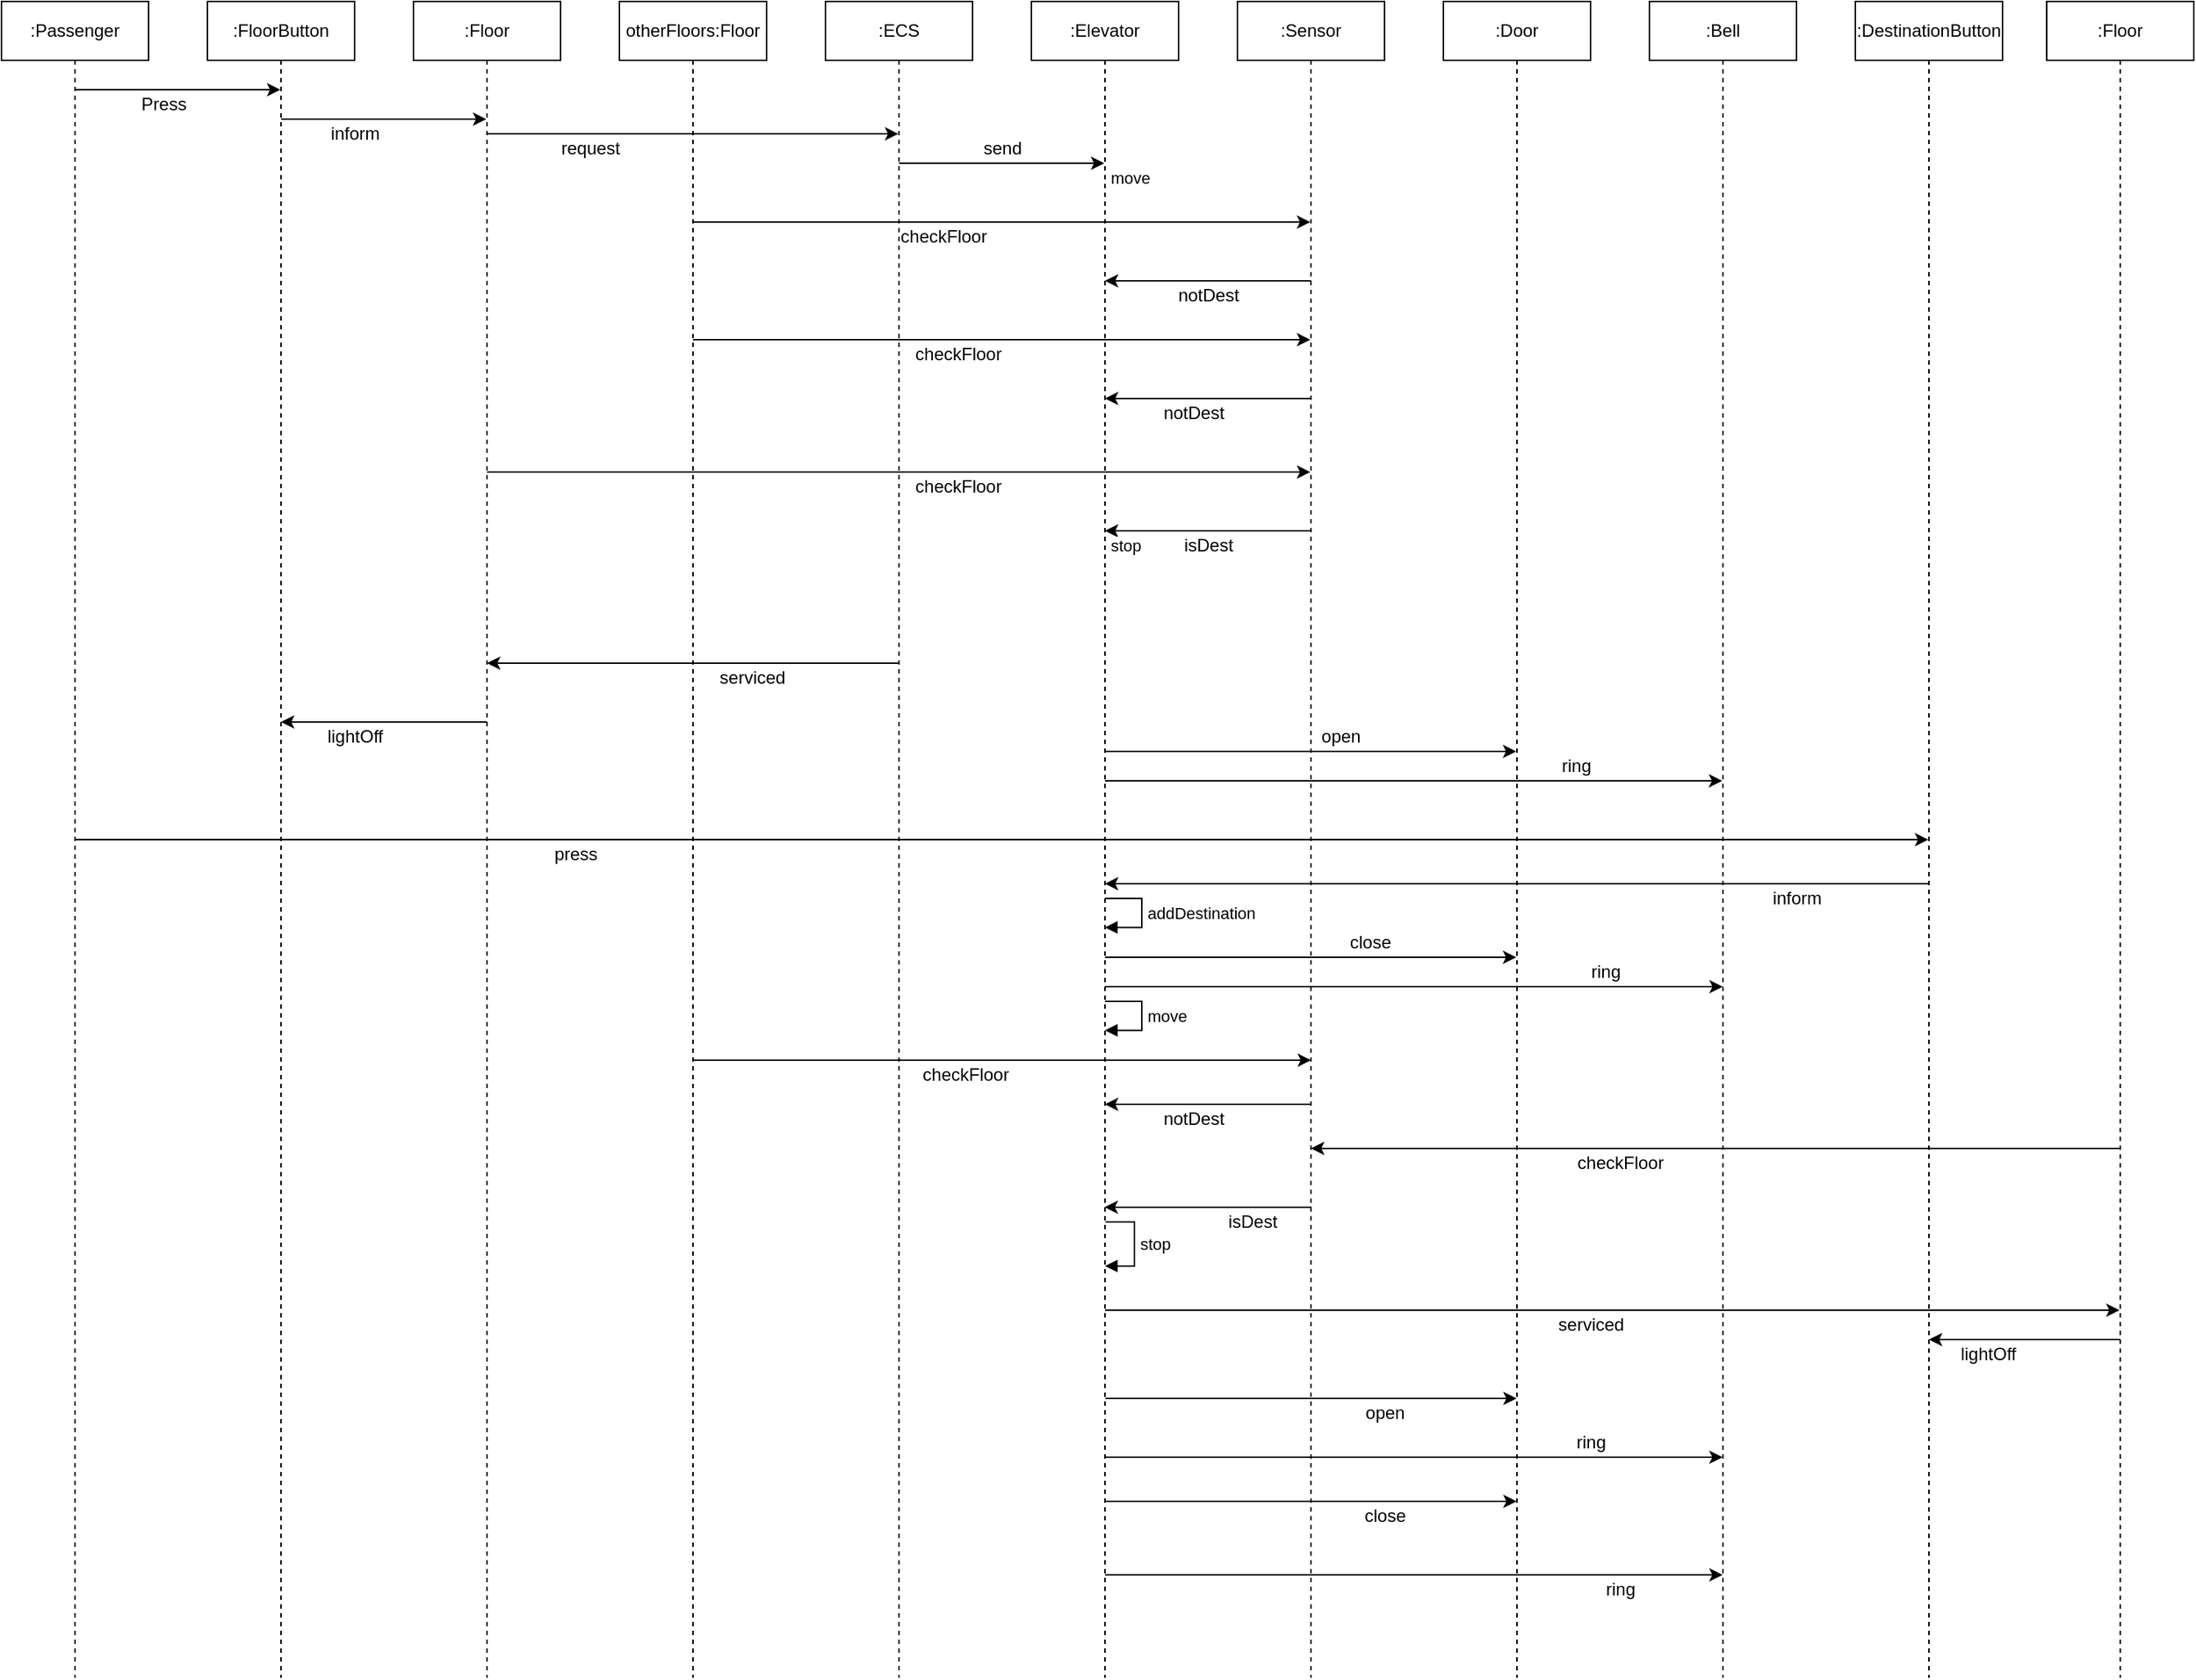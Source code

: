 <mxfile version="14.4.2" type="github">
  <diagram id="kgpKYQtTHZ0yAKxKKP6v" name="Page-1">
    <mxGraphModel dx="1422" dy="800" grid="1" gridSize="10" guides="1" tooltips="1" connect="1" arrows="1" fold="1" page="1" pageScale="1" pageWidth="1700" pageHeight="1100" math="0" shadow="0">
      <root>
        <mxCell id="0" />
        <mxCell id="1" parent="0" />
        <mxCell id="gLsYDMpMzs-rqOwjVJML-1" value=":Passenger" style="shape=umlLifeline;perimeter=lifelinePerimeter;whiteSpace=wrap;html=1;container=1;collapsible=0;recursiveResize=0;outlineConnect=0;" vertex="1" parent="1">
          <mxGeometry x="30" y="70" width="100" height="1140" as="geometry" />
        </mxCell>
        <mxCell id="gLsYDMpMzs-rqOwjVJML-12" value="" style="endArrow=classic;html=1;" edge="1" parent="gLsYDMpMzs-rqOwjVJML-1" target="gLsYDMpMzs-rqOwjVJML-2">
          <mxGeometry width="50" height="50" relative="1" as="geometry">
            <mxPoint x="50" y="60" as="sourcePoint" />
            <mxPoint x="100" y="10" as="targetPoint" />
          </mxGeometry>
        </mxCell>
        <mxCell id="gLsYDMpMzs-rqOwjVJML-2" value=":FloorButton" style="shape=umlLifeline;perimeter=lifelinePerimeter;whiteSpace=wrap;html=1;container=1;collapsible=0;recursiveResize=0;outlineConnect=0;" vertex="1" parent="1">
          <mxGeometry x="170" y="70" width="100" height="1140" as="geometry" />
        </mxCell>
        <mxCell id="gLsYDMpMzs-rqOwjVJML-3" value=":Floor" style="shape=umlLifeline;perimeter=lifelinePerimeter;whiteSpace=wrap;html=1;container=1;collapsible=0;recursiveResize=0;outlineConnect=0;" vertex="1" parent="1">
          <mxGeometry x="310" y="70" width="100" height="1140" as="geometry" />
        </mxCell>
        <mxCell id="gLsYDMpMzs-rqOwjVJML-4" value="otherFloors:Floor" style="shape=umlLifeline;perimeter=lifelinePerimeter;whiteSpace=wrap;html=1;container=1;collapsible=0;recursiveResize=0;outlineConnect=0;" vertex="1" parent="1">
          <mxGeometry x="450" y="70" width="100" height="1140" as="geometry" />
        </mxCell>
        <mxCell id="gLsYDMpMzs-rqOwjVJML-5" value=":ECS" style="shape=umlLifeline;perimeter=lifelinePerimeter;whiteSpace=wrap;html=1;container=1;collapsible=0;recursiveResize=0;outlineConnect=0;" vertex="1" parent="1">
          <mxGeometry x="590" y="70" width="100" height="1140" as="geometry" />
        </mxCell>
        <mxCell id="gLsYDMpMzs-rqOwjVJML-6" value=":Elevator" style="shape=umlLifeline;perimeter=lifelinePerimeter;whiteSpace=wrap;html=1;container=1;collapsible=0;recursiveResize=0;outlineConnect=0;" vertex="1" parent="1">
          <mxGeometry x="730" y="70" width="100" height="1140" as="geometry" />
        </mxCell>
        <mxCell id="gLsYDMpMzs-rqOwjVJML-22" value="" style="endArrow=classic;html=1;" edge="1" parent="gLsYDMpMzs-rqOwjVJML-6" source="gLsYDMpMzs-rqOwjVJML-7">
          <mxGeometry width="50" height="50" relative="1" as="geometry">
            <mxPoint x="185.19" y="360.0" as="sourcePoint" />
            <mxPoint x="50.0" y="360.0" as="targetPoint" />
            <Array as="points">
              <mxPoint x="85" y="360" />
            </Array>
          </mxGeometry>
        </mxCell>
        <mxCell id="gLsYDMpMzs-rqOwjVJML-7" value=":Sensor" style="shape=umlLifeline;perimeter=lifelinePerimeter;whiteSpace=wrap;html=1;container=1;collapsible=0;recursiveResize=0;outlineConnect=0;" vertex="1" parent="1">
          <mxGeometry x="870" y="70" width="100" height="1140" as="geometry" />
        </mxCell>
        <mxCell id="gLsYDMpMzs-rqOwjVJML-8" value=":Door" style="shape=umlLifeline;perimeter=lifelinePerimeter;whiteSpace=wrap;html=1;container=1;collapsible=0;recursiveResize=0;outlineConnect=0;" vertex="1" parent="1">
          <mxGeometry x="1010" y="70" width="100" height="1140" as="geometry" />
        </mxCell>
        <mxCell id="gLsYDMpMzs-rqOwjVJML-9" value=":Bell" style="shape=umlLifeline;perimeter=lifelinePerimeter;whiteSpace=wrap;html=1;container=1;collapsible=0;recursiveResize=0;outlineConnect=0;" vertex="1" parent="1">
          <mxGeometry x="1150" y="70" width="100" height="1140" as="geometry" />
        </mxCell>
        <mxCell id="gLsYDMpMzs-rqOwjVJML-10" value=":DestinationButton" style="shape=umlLifeline;perimeter=lifelinePerimeter;whiteSpace=wrap;html=1;container=1;collapsible=0;recursiveResize=0;outlineConnect=0;" vertex="1" parent="1">
          <mxGeometry x="1290" y="70" width="100" height="1140" as="geometry" />
        </mxCell>
        <mxCell id="gLsYDMpMzs-rqOwjVJML-11" value=":Floor" style="shape=umlLifeline;perimeter=lifelinePerimeter;whiteSpace=wrap;html=1;container=1;collapsible=0;recursiveResize=0;outlineConnect=0;" vertex="1" parent="1">
          <mxGeometry x="1420" y="70" width="100" height="1140" as="geometry" />
        </mxCell>
        <mxCell id="gLsYDMpMzs-rqOwjVJML-13" value="" style="endArrow=classic;html=1;" edge="1" parent="1">
          <mxGeometry width="50" height="50" relative="1" as="geometry">
            <mxPoint x="220" y="150" as="sourcePoint" />
            <mxPoint x="359.5" y="150" as="targetPoint" />
          </mxGeometry>
        </mxCell>
        <mxCell id="gLsYDMpMzs-rqOwjVJML-14" value="" style="endArrow=classic;html=1;" edge="1" parent="1" target="gLsYDMpMzs-rqOwjVJML-5">
          <mxGeometry width="50" height="50" relative="1" as="geometry">
            <mxPoint x="360" y="160" as="sourcePoint" />
            <mxPoint x="499.5" y="160" as="targetPoint" />
          </mxGeometry>
        </mxCell>
        <mxCell id="gLsYDMpMzs-rqOwjVJML-15" value="" style="endArrow=classic;html=1;" edge="1" parent="1">
          <mxGeometry width="50" height="50" relative="1" as="geometry">
            <mxPoint x="640" y="180" as="sourcePoint" />
            <mxPoint x="779.5" y="180" as="targetPoint" />
          </mxGeometry>
        </mxCell>
        <mxCell id="gLsYDMpMzs-rqOwjVJML-16" value="" style="endArrow=classic;html=1;" edge="1" parent="1" target="gLsYDMpMzs-rqOwjVJML-7">
          <mxGeometry width="50" height="50" relative="1" as="geometry">
            <mxPoint x="500" y="220" as="sourcePoint" />
            <mxPoint x="639.5" y="220" as="targetPoint" />
          </mxGeometry>
        </mxCell>
        <mxCell id="gLsYDMpMzs-rqOwjVJML-17" value="" style="endArrow=classic;html=1;" edge="1" parent="1" target="gLsYDMpMzs-rqOwjVJML-6">
          <mxGeometry width="50" height="50" relative="1" as="geometry">
            <mxPoint x="920" y="260" as="sourcePoint" />
            <mxPoint x="1059.5" y="260" as="targetPoint" />
          </mxGeometry>
        </mxCell>
        <mxCell id="gLsYDMpMzs-rqOwjVJML-18" value="" style="endArrow=classic;html=1;" edge="1" parent="1" target="gLsYDMpMzs-rqOwjVJML-7">
          <mxGeometry width="50" height="50" relative="1" as="geometry">
            <mxPoint x="500" y="300" as="sourcePoint" />
            <mxPoint x="639.5" y="300" as="targetPoint" />
          </mxGeometry>
        </mxCell>
        <mxCell id="gLsYDMpMzs-rqOwjVJML-19" value="" style="endArrow=classic;html=1;" edge="1" parent="1" target="gLsYDMpMzs-rqOwjVJML-6">
          <mxGeometry width="50" height="50" relative="1" as="geometry">
            <mxPoint x="920" y="340" as="sourcePoint" />
            <mxPoint x="1059.5" y="340" as="targetPoint" />
          </mxGeometry>
        </mxCell>
        <mxCell id="gLsYDMpMzs-rqOwjVJML-20" value="" style="endArrow=classic;html=1;" edge="1" parent="1" target="gLsYDMpMzs-rqOwjVJML-7">
          <mxGeometry width="50" height="50" relative="1" as="geometry">
            <mxPoint x="360" y="390" as="sourcePoint" />
            <mxPoint x="499.5" y="390" as="targetPoint" />
          </mxGeometry>
        </mxCell>
        <mxCell id="gLsYDMpMzs-rqOwjVJML-25" value="stop" style="edgeStyle=orthogonalEdgeStyle;html=1;align=left;spacingLeft=2;endArrow=block;rounded=0;" edge="1" target="gLsYDMpMzs-rqOwjVJML-6" parent="1">
          <mxGeometry relative="1" as="geometry">
            <mxPoint x="780" y="440" as="sourcePoint" />
            <Array as="points">
              <mxPoint x="800" y="440" />
              <mxPoint x="800" y="500" />
            </Array>
            <mxPoint x="785" y="500" as="targetPoint" />
          </mxGeometry>
        </mxCell>
        <mxCell id="gLsYDMpMzs-rqOwjVJML-26" value="" style="endArrow=classic;html=1;" edge="1" parent="1" target="gLsYDMpMzs-rqOwjVJML-3">
          <mxGeometry width="50" height="50" relative="1" as="geometry">
            <mxPoint x="640" y="520" as="sourcePoint" />
            <mxPoint x="690" y="470" as="targetPoint" />
          </mxGeometry>
        </mxCell>
        <mxCell id="gLsYDMpMzs-rqOwjVJML-27" value="" style="endArrow=classic;html=1;" edge="1" parent="1" target="gLsYDMpMzs-rqOwjVJML-2">
          <mxGeometry width="50" height="50" relative="1" as="geometry">
            <mxPoint x="360" y="560" as="sourcePoint" />
            <mxPoint x="410" y="510" as="targetPoint" />
          </mxGeometry>
        </mxCell>
        <mxCell id="gLsYDMpMzs-rqOwjVJML-28" value="" style="endArrow=classic;html=1;" edge="1" parent="1" target="gLsYDMpMzs-rqOwjVJML-8">
          <mxGeometry width="50" height="50" relative="1" as="geometry">
            <mxPoint x="780" y="580" as="sourcePoint" />
            <mxPoint x="830" y="530" as="targetPoint" />
          </mxGeometry>
        </mxCell>
        <mxCell id="gLsYDMpMzs-rqOwjVJML-29" value="" style="endArrow=classic;html=1;" edge="1" parent="1" source="gLsYDMpMzs-rqOwjVJML-6" target="gLsYDMpMzs-rqOwjVJML-9">
          <mxGeometry width="50" height="50" relative="1" as="geometry">
            <mxPoint x="1060" y="600" as="sourcePoint" />
            <mxPoint x="1180" y="600" as="targetPoint" />
            <Array as="points">
              <mxPoint x="1130" y="600" />
              <mxPoint x="1160" y="600" />
            </Array>
          </mxGeometry>
        </mxCell>
        <mxCell id="gLsYDMpMzs-rqOwjVJML-30" value="" style="endArrow=classic;html=1;" edge="1" parent="1" target="gLsYDMpMzs-rqOwjVJML-10">
          <mxGeometry width="50" height="50" relative="1" as="geometry">
            <mxPoint x="80" y="640" as="sourcePoint" />
            <mxPoint x="860" y="640" as="targetPoint" />
          </mxGeometry>
        </mxCell>
        <mxCell id="gLsYDMpMzs-rqOwjVJML-31" value="" style="endArrow=classic;html=1;" edge="1" parent="1">
          <mxGeometry width="50" height="50" relative="1" as="geometry">
            <mxPoint x="1340" y="670" as="sourcePoint" />
            <mxPoint x="780" y="670" as="targetPoint" />
          </mxGeometry>
        </mxCell>
        <mxCell id="gLsYDMpMzs-rqOwjVJML-32" value="" style="endArrow=classic;html=1;" edge="1" parent="1" source="gLsYDMpMzs-rqOwjVJML-6" target="gLsYDMpMzs-rqOwjVJML-8">
          <mxGeometry width="50" height="50" relative="1" as="geometry">
            <mxPoint x="1010" y="750" as="sourcePoint" />
            <mxPoint x="1060" y="700" as="targetPoint" />
            <Array as="points">
              <mxPoint x="870" y="720" />
            </Array>
          </mxGeometry>
        </mxCell>
        <mxCell id="gLsYDMpMzs-rqOwjVJML-34" value="" style="endArrow=classic;html=1;" edge="1" parent="1">
          <mxGeometry width="50" height="50" relative="1" as="geometry">
            <mxPoint x="780" y="740" as="sourcePoint" />
            <mxPoint x="1199.833" y="740" as="targetPoint" />
            <Array as="points">
              <mxPoint x="1130.333" y="740" />
              <mxPoint x="1160.333" y="740" />
            </Array>
          </mxGeometry>
        </mxCell>
        <mxCell id="gLsYDMpMzs-rqOwjVJML-38" value="move" style="edgeStyle=orthogonalEdgeStyle;html=1;align=left;spacingLeft=2;endArrow=block;rounded=0;" edge="1" target="gLsYDMpMzs-rqOwjVJML-6" parent="1">
          <mxGeometry relative="1" as="geometry">
            <mxPoint x="780" y="190" as="sourcePoint" />
            <Array as="points">
              <mxPoint x="805" y="190" />
              <mxPoint x="805" y="210" />
            </Array>
            <mxPoint x="785" y="210" as="targetPoint" />
          </mxGeometry>
        </mxCell>
        <mxCell id="gLsYDMpMzs-rqOwjVJML-39" value="move" style="edgeStyle=orthogonalEdgeStyle;html=1;align=left;spacingLeft=2;endArrow=block;rounded=0;entryX=0.5;entryY=0.157;entryDx=0;entryDy=0;entryPerimeter=0;" edge="1" parent="1">
          <mxGeometry relative="1" as="geometry">
            <mxPoint x="780" y="750.0" as="sourcePoint" />
            <Array as="points">
              <mxPoint x="805" y="750" />
              <mxPoint x="805" y="770" />
            </Array>
            <mxPoint x="780" y="769.73" as="targetPoint" />
          </mxGeometry>
        </mxCell>
        <mxCell id="gLsYDMpMzs-rqOwjVJML-40" value="" style="endArrow=classic;html=1;" edge="1" parent="1">
          <mxGeometry width="50" height="50" relative="1" as="geometry">
            <mxPoint x="500" y="790" as="sourcePoint" />
            <mxPoint x="920" y="790" as="targetPoint" />
          </mxGeometry>
        </mxCell>
        <mxCell id="gLsYDMpMzs-rqOwjVJML-41" value="" style="endArrow=classic;html=1;" edge="1" parent="1" target="gLsYDMpMzs-rqOwjVJML-6">
          <mxGeometry width="50" height="50" relative="1" as="geometry">
            <mxPoint x="920" y="820" as="sourcePoint" />
            <mxPoint x="970" y="770" as="targetPoint" />
            <Array as="points" />
          </mxGeometry>
        </mxCell>
        <mxCell id="gLsYDMpMzs-rqOwjVJML-42" value="" style="endArrow=classic;html=1;" edge="1" parent="1" target="gLsYDMpMzs-rqOwjVJML-7">
          <mxGeometry width="50" height="50" relative="1" as="geometry">
            <mxPoint x="1470" y="850" as="sourcePoint" />
            <mxPoint x="1520" y="800" as="targetPoint" />
          </mxGeometry>
        </mxCell>
        <mxCell id="gLsYDMpMzs-rqOwjVJML-43" value="" style="endArrow=classic;html=1;" edge="1" parent="1">
          <mxGeometry width="50" height="50" relative="1" as="geometry">
            <mxPoint x="920.25" y="890" as="sourcePoint" />
            <mxPoint x="779.75" y="890" as="targetPoint" />
            <Array as="points" />
          </mxGeometry>
        </mxCell>
        <mxCell id="gLsYDMpMzs-rqOwjVJML-44" value="stop" style="edgeStyle=orthogonalEdgeStyle;html=1;align=left;spacingLeft=2;endArrow=block;rounded=0;" edge="1" parent="1">
          <mxGeometry relative="1" as="geometry">
            <mxPoint x="780.33" y="900" as="sourcePoint" />
            <Array as="points">
              <mxPoint x="800" y="900" />
              <mxPoint x="800" y="930" />
              <mxPoint x="780" y="930" />
            </Array>
            <mxPoint x="780" y="930" as="targetPoint" />
          </mxGeometry>
        </mxCell>
        <mxCell id="gLsYDMpMzs-rqOwjVJML-46" value="" style="endArrow=classic;html=1;" edge="1" parent="1" source="gLsYDMpMzs-rqOwjVJML-6" target="gLsYDMpMzs-rqOwjVJML-11">
          <mxGeometry width="50" height="50" relative="1" as="geometry">
            <mxPoint x="780" y="975" as="sourcePoint" />
            <mxPoint x="1339.997" y="990" as="targetPoint" />
            <Array as="points">
              <mxPoint x="1150" y="960" />
            </Array>
          </mxGeometry>
        </mxCell>
        <mxCell id="gLsYDMpMzs-rqOwjVJML-47" value="" style="endArrow=classic;html=1;" edge="1" parent="1">
          <mxGeometry width="50" height="50" relative="1" as="geometry">
            <mxPoint x="780.25" y="1020" as="sourcePoint" />
            <mxPoint x="1059.75" y="1020" as="targetPoint" />
          </mxGeometry>
        </mxCell>
        <mxCell id="gLsYDMpMzs-rqOwjVJML-48" value="" style="endArrow=classic;html=1;" edge="1" parent="1">
          <mxGeometry width="50" height="50" relative="1" as="geometry">
            <mxPoint x="780.25" y="1090" as="sourcePoint" />
            <mxPoint x="1059.75" y="1090" as="targetPoint" />
          </mxGeometry>
        </mxCell>
        <mxCell id="gLsYDMpMzs-rqOwjVJML-49" value="" style="endArrow=classic;html=1;" edge="1" parent="1">
          <mxGeometry width="50" height="50" relative="1" as="geometry">
            <mxPoint x="780" y="1060" as="sourcePoint" />
            <mxPoint x="1199.75" y="1060" as="targetPoint" />
          </mxGeometry>
        </mxCell>
        <mxCell id="gLsYDMpMzs-rqOwjVJML-50" value="" style="endArrow=classic;html=1;" edge="1" parent="1">
          <mxGeometry width="50" height="50" relative="1" as="geometry">
            <mxPoint x="780.0" y="1140" as="sourcePoint" />
            <mxPoint x="1199.75" y="1140" as="targetPoint" />
          </mxGeometry>
        </mxCell>
        <mxCell id="gLsYDMpMzs-rqOwjVJML-51" value="Press" style="text;html=1;align=center;verticalAlign=middle;resizable=0;points=[];autosize=1;" vertex="1" parent="1">
          <mxGeometry x="115" y="130" width="50" height="20" as="geometry" />
        </mxCell>
        <mxCell id="gLsYDMpMzs-rqOwjVJML-52" value="inform" style="text;html=1;align=center;verticalAlign=middle;resizable=0;points=[];autosize=1;" vertex="1" parent="1">
          <mxGeometry x="245" y="150" width="50" height="20" as="geometry" />
        </mxCell>
        <mxCell id="gLsYDMpMzs-rqOwjVJML-53" value="request" style="text;html=1;align=center;verticalAlign=middle;resizable=0;points=[];autosize=1;" vertex="1" parent="1">
          <mxGeometry x="400" y="160" width="60" height="20" as="geometry" />
        </mxCell>
        <mxCell id="gLsYDMpMzs-rqOwjVJML-54" value="send" style="text;html=1;align=center;verticalAlign=middle;resizable=0;points=[];autosize=1;" vertex="1" parent="1">
          <mxGeometry x="690" y="160" width="40" height="20" as="geometry" />
        </mxCell>
        <mxCell id="gLsYDMpMzs-rqOwjVJML-56" value="checkFloor" style="text;html=1;align=center;verticalAlign=middle;resizable=0;points=[];autosize=1;" vertex="1" parent="1">
          <mxGeometry x="635" y="220" width="70" height="20" as="geometry" />
        </mxCell>
        <mxCell id="gLsYDMpMzs-rqOwjVJML-59" value="notDest" style="text;html=1;align=center;verticalAlign=middle;resizable=0;points=[];autosize=1;" vertex="1" parent="1">
          <mxGeometry x="820" y="260" width="60" height="20" as="geometry" />
        </mxCell>
        <mxCell id="gLsYDMpMzs-rqOwjVJML-60" value="checkFloor" style="text;html=1;align=center;verticalAlign=middle;resizable=0;points=[];autosize=1;" vertex="1" parent="1">
          <mxGeometry x="645" y="300" width="70" height="20" as="geometry" />
        </mxCell>
        <mxCell id="gLsYDMpMzs-rqOwjVJML-61" value="notDest" style="text;html=1;align=center;verticalAlign=middle;resizable=0;points=[];autosize=1;" vertex="1" parent="1">
          <mxGeometry x="810" y="340" width="60" height="20" as="geometry" />
        </mxCell>
        <mxCell id="gLsYDMpMzs-rqOwjVJML-62" value="checkFloor" style="text;html=1;align=center;verticalAlign=middle;resizable=0;points=[];autosize=1;" vertex="1" parent="1">
          <mxGeometry x="645" y="390" width="70" height="20" as="geometry" />
        </mxCell>
        <mxCell id="gLsYDMpMzs-rqOwjVJML-63" value="isDest" style="text;html=1;align=center;verticalAlign=middle;resizable=0;points=[];autosize=1;" vertex="1" parent="1">
          <mxGeometry x="825" y="430" width="50" height="20" as="geometry" />
        </mxCell>
        <mxCell id="gLsYDMpMzs-rqOwjVJML-64" value="serviced" style="text;html=1;align=center;verticalAlign=middle;resizable=0;points=[];autosize=1;" vertex="1" parent="1">
          <mxGeometry x="510" y="520" width="60" height="20" as="geometry" />
        </mxCell>
        <mxCell id="gLsYDMpMzs-rqOwjVJML-65" value="lightOff" style="text;html=1;align=center;verticalAlign=middle;resizable=0;points=[];autosize=1;" vertex="1" parent="1">
          <mxGeometry x="245" y="560" width="50" height="20" as="geometry" />
        </mxCell>
        <mxCell id="gLsYDMpMzs-rqOwjVJML-66" value="open" style="text;html=1;align=center;verticalAlign=middle;resizable=0;points=[];autosize=1;" vertex="1" parent="1">
          <mxGeometry x="920" y="560" width="40" height="20" as="geometry" />
        </mxCell>
        <mxCell id="gLsYDMpMzs-rqOwjVJML-67" value="ring" style="text;html=1;align=center;verticalAlign=middle;resizable=0;points=[];autosize=1;" vertex="1" parent="1">
          <mxGeometry x="1080" y="580" width="40" height="20" as="geometry" />
        </mxCell>
        <mxCell id="gLsYDMpMzs-rqOwjVJML-68" value="press" style="text;html=1;align=center;verticalAlign=middle;resizable=0;points=[];autosize=1;" vertex="1" parent="1">
          <mxGeometry x="400" y="640" width="40" height="20" as="geometry" />
        </mxCell>
        <mxCell id="gLsYDMpMzs-rqOwjVJML-69" value="inform" style="text;html=1;align=center;verticalAlign=middle;resizable=0;points=[];autosize=1;" vertex="1" parent="1">
          <mxGeometry x="1225" y="670" width="50" height="20" as="geometry" />
        </mxCell>
        <mxCell id="gLsYDMpMzs-rqOwjVJML-70" value="addDestination" style="edgeStyle=orthogonalEdgeStyle;html=1;align=left;spacingLeft=2;endArrow=block;rounded=0;entryX=0.5;entryY=0.157;entryDx=0;entryDy=0;entryPerimeter=0;" edge="1" parent="1">
          <mxGeometry relative="1" as="geometry">
            <mxPoint x="780" y="680.0" as="sourcePoint" />
            <Array as="points">
              <mxPoint x="805" y="680" />
              <mxPoint x="805" y="700" />
            </Array>
            <mxPoint x="780" y="699.73" as="targetPoint" />
          </mxGeometry>
        </mxCell>
        <mxCell id="gLsYDMpMzs-rqOwjVJML-71" value="close" style="text;html=1;align=center;verticalAlign=middle;resizable=0;points=[];autosize=1;" vertex="1" parent="1">
          <mxGeometry x="940" y="700" width="40" height="20" as="geometry" />
        </mxCell>
        <mxCell id="gLsYDMpMzs-rqOwjVJML-72" value="ring" style="text;html=1;align=center;verticalAlign=middle;resizable=0;points=[];autosize=1;" vertex="1" parent="1">
          <mxGeometry x="1100" y="720" width="40" height="20" as="geometry" />
        </mxCell>
        <mxCell id="gLsYDMpMzs-rqOwjVJML-73" value="checkFloor" style="text;html=1;align=center;verticalAlign=middle;resizable=0;points=[];autosize=1;" vertex="1" parent="1">
          <mxGeometry x="650" y="790" width="70" height="20" as="geometry" />
        </mxCell>
        <mxCell id="gLsYDMpMzs-rqOwjVJML-75" value="notDest" style="text;html=1;align=center;verticalAlign=middle;resizable=0;points=[];autosize=1;" vertex="1" parent="1">
          <mxGeometry x="810" y="820" width="60" height="20" as="geometry" />
        </mxCell>
        <mxCell id="gLsYDMpMzs-rqOwjVJML-76" value="checkFloor" style="text;html=1;align=center;verticalAlign=middle;resizable=0;points=[];autosize=1;" vertex="1" parent="1">
          <mxGeometry x="1095" y="850" width="70" height="20" as="geometry" />
        </mxCell>
        <mxCell id="gLsYDMpMzs-rqOwjVJML-77" value="isDest" style="text;html=1;align=center;verticalAlign=middle;resizable=0;points=[];autosize=1;" vertex="1" parent="1">
          <mxGeometry x="855" y="890" width="50" height="20" as="geometry" />
        </mxCell>
        <mxCell id="gLsYDMpMzs-rqOwjVJML-78" value="serviced" style="text;html=1;align=center;verticalAlign=middle;resizable=0;points=[];autosize=1;" vertex="1" parent="1">
          <mxGeometry x="1080" y="960" width="60" height="20" as="geometry" />
        </mxCell>
        <mxCell id="gLsYDMpMzs-rqOwjVJML-79" value="open" style="text;html=1;align=center;verticalAlign=middle;resizable=0;points=[];autosize=1;" vertex="1" parent="1">
          <mxGeometry x="950" y="1020" width="40" height="20" as="geometry" />
        </mxCell>
        <mxCell id="gLsYDMpMzs-rqOwjVJML-80" value="ring" style="text;html=1;align=center;verticalAlign=middle;resizable=0;points=[];autosize=1;" vertex="1" parent="1">
          <mxGeometry x="1090" y="1040" width="40" height="20" as="geometry" />
        </mxCell>
        <mxCell id="gLsYDMpMzs-rqOwjVJML-81" value="close" style="text;html=1;align=center;verticalAlign=middle;resizable=0;points=[];autosize=1;" vertex="1" parent="1">
          <mxGeometry x="950" y="1090" width="40" height="20" as="geometry" />
        </mxCell>
        <mxCell id="gLsYDMpMzs-rqOwjVJML-82" value="ring" style="text;html=1;align=center;verticalAlign=middle;resizable=0;points=[];autosize=1;" vertex="1" parent="1">
          <mxGeometry x="1110" y="1140" width="40" height="20" as="geometry" />
        </mxCell>
        <mxCell id="gLsYDMpMzs-rqOwjVJML-84" value="" style="endArrow=classic;html=1;" edge="1" parent="1" target="gLsYDMpMzs-rqOwjVJML-10">
          <mxGeometry width="50" height="50" relative="1" as="geometry">
            <mxPoint x="1470" y="980" as="sourcePoint" />
            <mxPoint x="1520" y="930" as="targetPoint" />
          </mxGeometry>
        </mxCell>
        <mxCell id="gLsYDMpMzs-rqOwjVJML-85" value="lightOff" style="text;html=1;align=center;verticalAlign=middle;resizable=0;points=[];autosize=1;" vertex="1" parent="1">
          <mxGeometry x="1355" y="980" width="50" height="20" as="geometry" />
        </mxCell>
      </root>
    </mxGraphModel>
  </diagram>
</mxfile>
